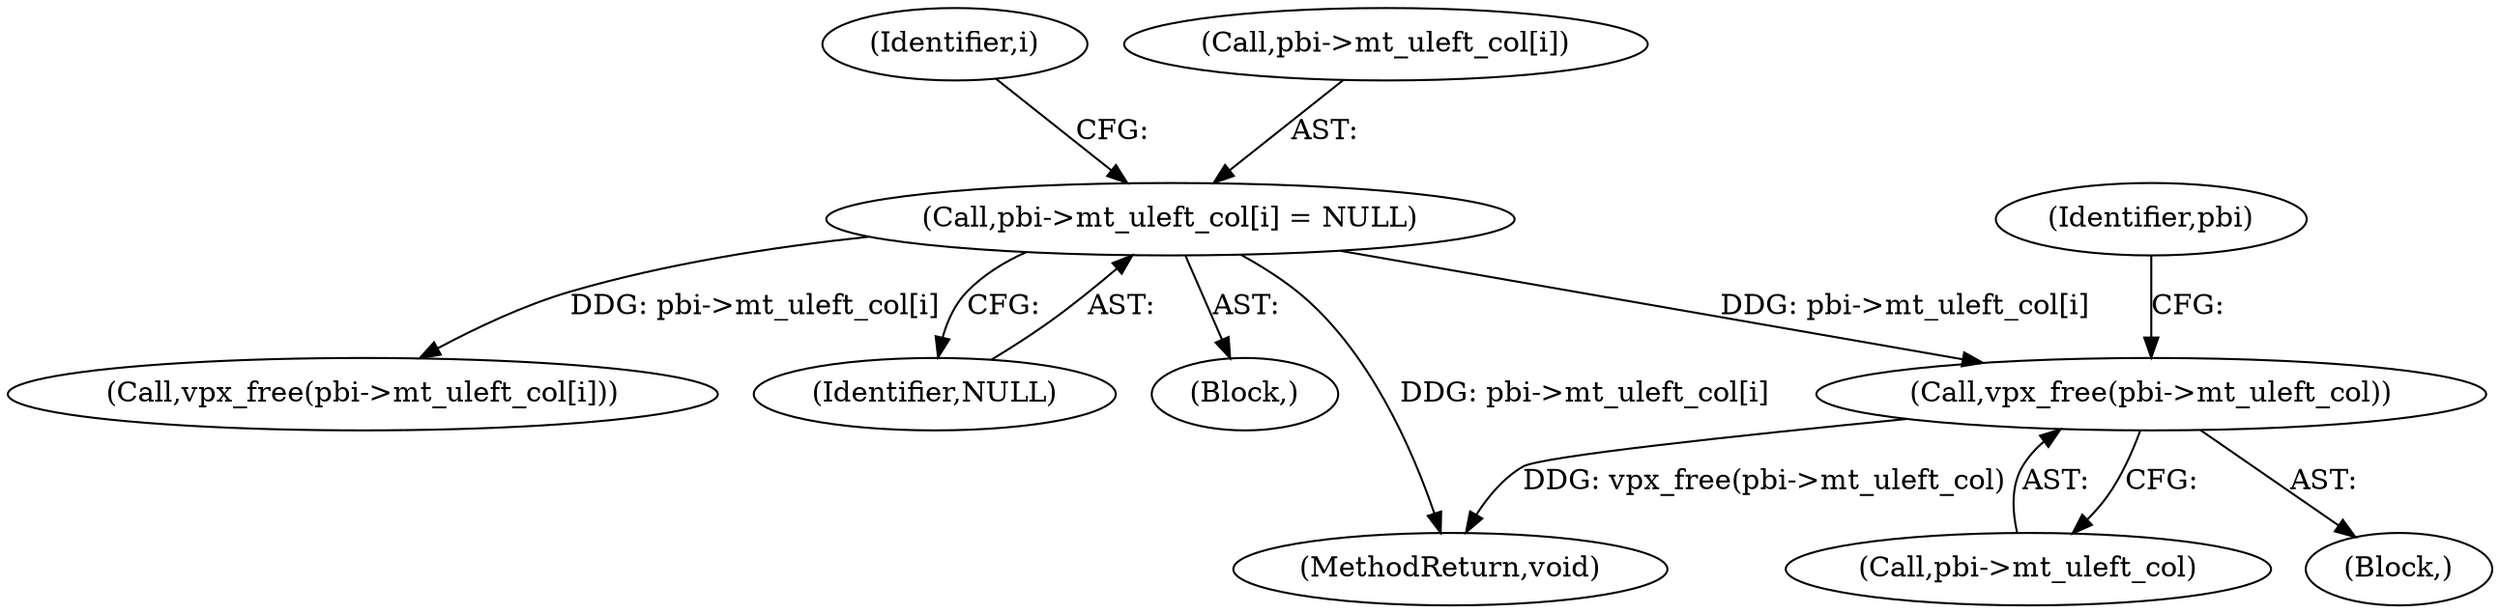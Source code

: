 digraph "1_Android_6886e8e0a9db2dbad723dc37a548233e004b33bc_3@API" {
"1000297" [label="(Call,vpx_free(pbi->mt_uleft_col))"];
"1000290" [label="(Call,pbi->mt_uleft_col[i] = NULL)"];
"1000297" [label="(Call,vpx_free(pbi->mt_uleft_col))"];
"1000284" [label="(Call,vpx_free(pbi->mt_uleft_col[i]))"];
"1000296" [label="(Identifier,NULL)"];
"1000298" [label="(Call,pbi->mt_uleft_col)"];
"1000283" [label="(Block,)"];
"1000282" [label="(Identifier,i)"];
"1000343" [label="(MethodReturn,void)"];
"1000303" [label="(Identifier,pbi)"];
"1000291" [label="(Call,pbi->mt_uleft_col[i])"];
"1000273" [label="(Block,)"];
"1000290" [label="(Call,pbi->mt_uleft_col[i] = NULL)"];
"1000297" -> "1000273"  [label="AST: "];
"1000297" -> "1000298"  [label="CFG: "];
"1000298" -> "1000297"  [label="AST: "];
"1000303" -> "1000297"  [label="CFG: "];
"1000297" -> "1000343"  [label="DDG: vpx_free(pbi->mt_uleft_col)"];
"1000290" -> "1000297"  [label="DDG: pbi->mt_uleft_col[i]"];
"1000290" -> "1000283"  [label="AST: "];
"1000290" -> "1000296"  [label="CFG: "];
"1000291" -> "1000290"  [label="AST: "];
"1000296" -> "1000290"  [label="AST: "];
"1000282" -> "1000290"  [label="CFG: "];
"1000290" -> "1000343"  [label="DDG: pbi->mt_uleft_col[i]"];
"1000290" -> "1000284"  [label="DDG: pbi->mt_uleft_col[i]"];
}
